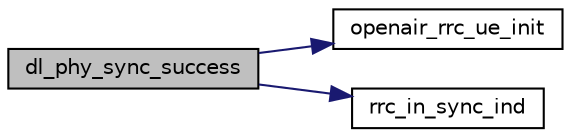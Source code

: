digraph "dl_phy_sync_success"
{
 // LATEX_PDF_SIZE
  edge [fontname="Helvetica",fontsize="10",labelfontname="Helvetica",labelfontsize="10"];
  node [fontname="Helvetica",fontsize="10",shape=record];
  rankdir="LR";
  Node1 [label="dl_phy_sync_success",height=0.2,width=0.4,color="black", fillcolor="grey75", style="filled", fontcolor="black",tooltip=" "];
  Node1 -> Node2 [color="midnightblue",fontsize="10",style="solid",fontname="Helvetica"];
  Node2 [label="openair_rrc_ue_init",height=0.2,width=0.4,color="black", fillcolor="white", style="filled",URL="$openair__rrc__L2__interface_8c.html#adcff6f3ecc495cd3f02e22717657adf1",tooltip=" "];
  Node1 -> Node3 [color="midnightblue",fontsize="10",style="solid",fontname="Helvetica"];
  Node3 [label="rrc_in_sync_ind",height=0.2,width=0.4,color="black", fillcolor="white", style="filled",URL="$group____rrc.html#ga5479ec0ac50b0d3d781bfc818f3536b3",tooltip=" "];
}
